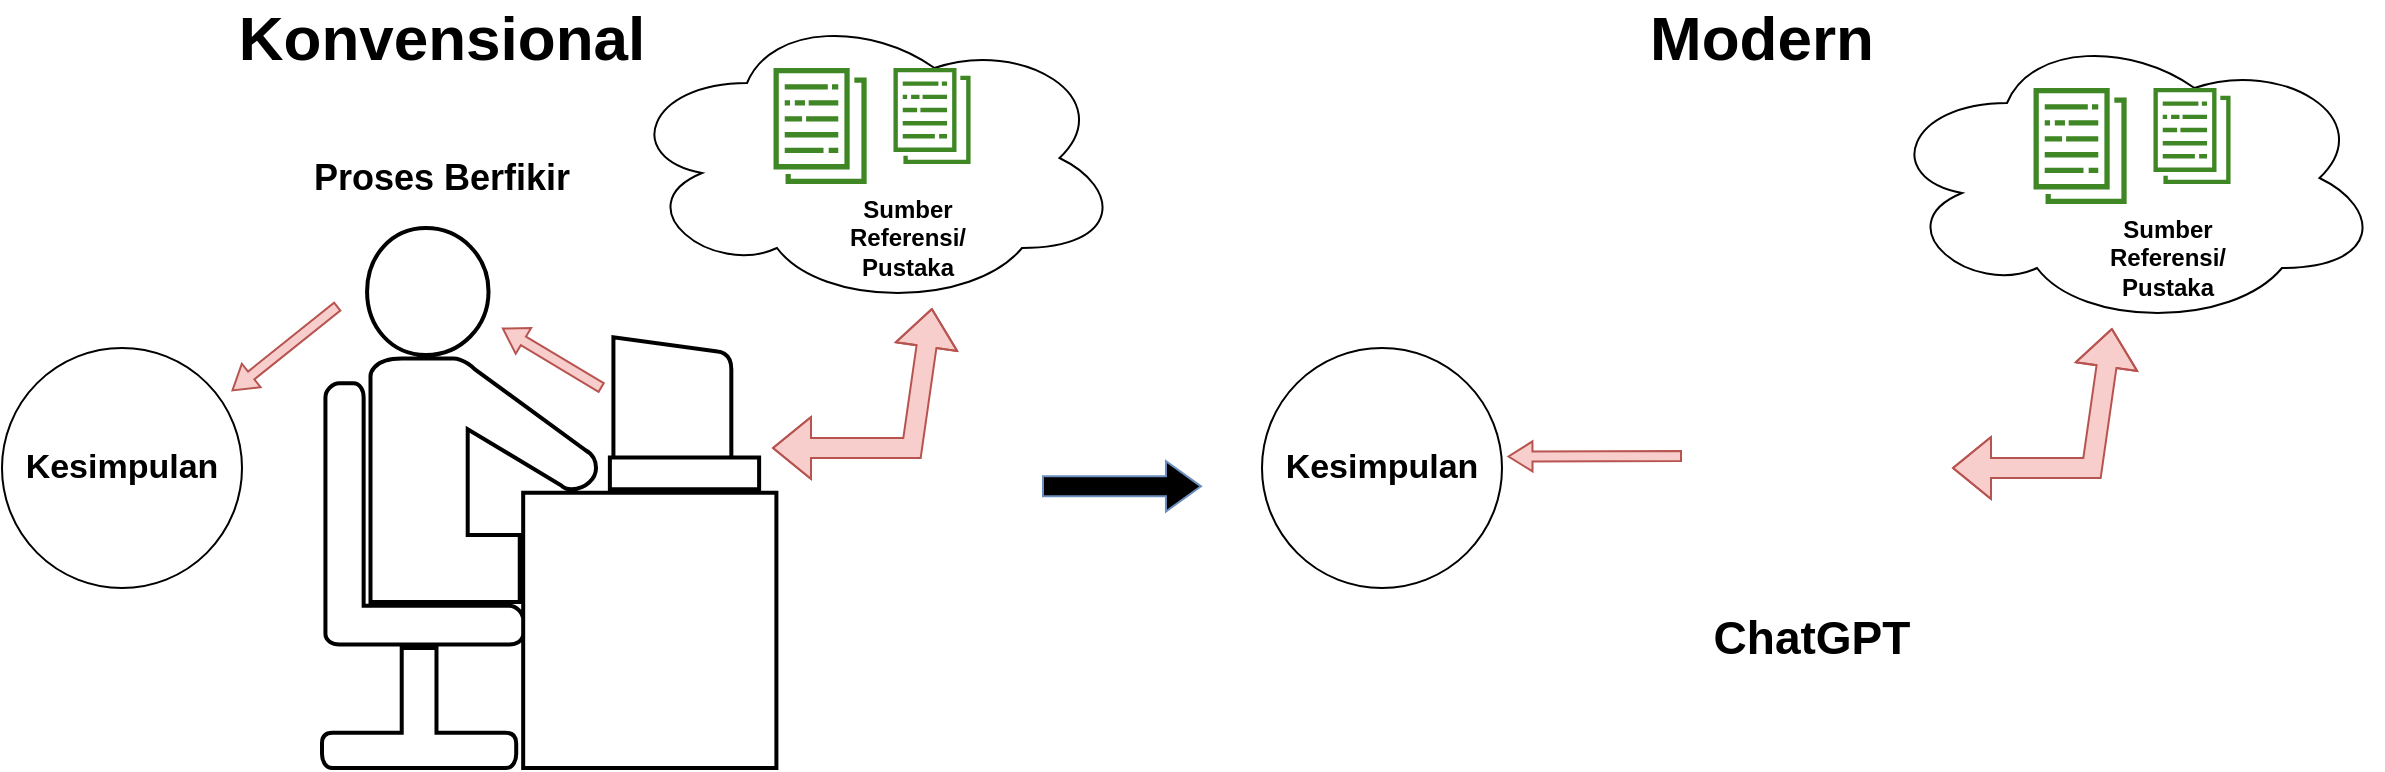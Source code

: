 <mxfile version="21.0.2" type="github">
  <diagram name="Page-1" id="QDCNXK1DCwOD11ptDskI">
    <mxGraphModel dx="1909" dy="1133" grid="1" gridSize="10" guides="1" tooltips="1" connect="1" arrows="1" fold="1" page="1" pageScale="1" pageWidth="850" pageHeight="1100" math="0" shadow="0">
      <root>
        <mxCell id="0" />
        <mxCell id="1" parent="0" />
        <mxCell id="rm7D73icBiYwJ0o7D1fD-1" value="" style="shape=mxgraph.cisco.people.androgenous_person;html=1;pointerEvents=1;dashed=0;strokeWidth=2;verticalLabelPosition=bottom;verticalAlign=top;align=center;outlineConnect=0;" vertex="1" parent="1">
          <mxGeometry x="270" y="230" width="227.2" height="270" as="geometry" />
        </mxCell>
        <mxCell id="rm7D73icBiYwJ0o7D1fD-8" value="&lt;b&gt;&lt;font style=&quot;font-size: 17px;&quot;&gt;Kesimpulan&lt;/font&gt;&lt;/b&gt;" style="shape=ellipse;html=1;dashed=0;whiteSpace=wrap;aspect=fixed;perimeter=ellipsePerimeter;" vertex="1" parent="1">
          <mxGeometry x="110" y="290" width="120" height="120" as="geometry" />
        </mxCell>
        <mxCell id="rm7D73icBiYwJ0o7D1fD-11" value="" style="shape=flexArrow;endArrow=classic;html=1;rounded=0;endWidth=14.118;endSize=5.506;fillColor=#000000;strokeColor=#6c8ebf;" edge="1" parent="1">
          <mxGeometry width="50" height="50" relative="1" as="geometry">
            <mxPoint x="630" y="359.17" as="sourcePoint" />
            <mxPoint x="710" y="359.17" as="targetPoint" />
          </mxGeometry>
        </mxCell>
        <mxCell id="rm7D73icBiYwJ0o7D1fD-15" value="" style="group" vertex="1" connectable="0" parent="1">
          <mxGeometry x="420" y="120" width="250" height="150" as="geometry" />
        </mxCell>
        <mxCell id="rm7D73icBiYwJ0o7D1fD-12" value="" style="ellipse;shape=cloud;whiteSpace=wrap;html=1;" vertex="1" parent="rm7D73icBiYwJ0o7D1fD-15">
          <mxGeometry width="250" height="150" as="geometry" />
        </mxCell>
        <mxCell id="rm7D73icBiYwJ0o7D1fD-6" value="" style="sketch=0;outlineConnect=0;fontColor=#232F3E;gradientColor=none;fillColor=#3F8624;strokeColor=none;dashed=0;verticalLabelPosition=bottom;verticalAlign=top;align=center;html=1;fontSize=12;fontStyle=0;aspect=fixed;pointerEvents=1;shape=mxgraph.aws4.data_set;" vertex="1" parent="rm7D73icBiYwJ0o7D1fD-15">
          <mxGeometry x="75.62" y="30" width="46.85" height="58" as="geometry" />
        </mxCell>
        <mxCell id="rm7D73icBiYwJ0o7D1fD-13" value="" style="sketch=0;outlineConnect=0;fontColor=#232F3E;gradientColor=none;fillColor=#3F8624;strokeColor=none;dashed=0;verticalLabelPosition=bottom;verticalAlign=top;align=center;html=1;fontSize=12;fontStyle=0;aspect=fixed;pointerEvents=1;shape=mxgraph.aws4.data_set;" vertex="1" parent="rm7D73icBiYwJ0o7D1fD-15">
          <mxGeometry x="135.62" y="30" width="38.77" height="48" as="geometry" />
        </mxCell>
        <mxCell id="rm7D73icBiYwJ0o7D1fD-14" value="Sumber Referensi/ Pustaka" style="text;html=1;strokeColor=none;fillColor=none;align=center;verticalAlign=middle;whiteSpace=wrap;rounded=0;fontStyle=1" vertex="1" parent="rm7D73icBiYwJ0o7D1fD-15">
          <mxGeometry x="100" y="100" width="85.61" height="30" as="geometry" />
        </mxCell>
        <mxCell id="rm7D73icBiYwJ0o7D1fD-16" value="" style="shape=flexArrow;endArrow=classic;startArrow=classic;html=1;rounded=0;fillColor=#f8cecc;strokeColor=#b85450;" edge="1" parent="1">
          <mxGeometry width="100" height="100" relative="1" as="geometry">
            <mxPoint x="495" y="340" as="sourcePoint" />
            <mxPoint x="575" y="270" as="targetPoint" />
            <Array as="points">
              <mxPoint x="565" y="340" />
            </Array>
          </mxGeometry>
        </mxCell>
        <mxCell id="rm7D73icBiYwJ0o7D1fD-18" value="" style="shape=flexArrow;endArrow=classic;html=1;rounded=0;width=5;endSize=3.66;endWidth=9;fillColor=#f8cecc;strokeColor=#b85450;" edge="1" parent="1">
          <mxGeometry width="50" height="50" relative="1" as="geometry">
            <mxPoint x="410" y="310" as="sourcePoint" />
            <mxPoint x="360" y="280" as="targetPoint" />
          </mxGeometry>
        </mxCell>
        <mxCell id="rm7D73icBiYwJ0o7D1fD-19" value="Proses Berfikir" style="text;html=1;strokeColor=none;fillColor=none;align=center;verticalAlign=middle;whiteSpace=wrap;rounded=0;fontStyle=1;fontSize=18;" vertex="1" parent="1">
          <mxGeometry x="260" y="190" width="140" height="30" as="geometry" />
        </mxCell>
        <mxCell id="rm7D73icBiYwJ0o7D1fD-20" value="" style="shape=flexArrow;endArrow=classic;html=1;rounded=0;width=5;endSize=3.66;endWidth=9;fillColor=#f8cecc;strokeColor=#b85450;" edge="1" parent="1">
          <mxGeometry width="50" height="50" relative="1" as="geometry">
            <mxPoint x="278" y="269" as="sourcePoint" />
            <mxPoint x="224.852" y="311.518" as="targetPoint" />
          </mxGeometry>
        </mxCell>
        <mxCell id="rm7D73icBiYwJ0o7D1fD-22" value="&lt;b&gt;&lt;font style=&quot;font-size: 17px;&quot;&gt;Kesimpulan&lt;/font&gt;&lt;/b&gt;" style="shape=ellipse;html=1;dashed=0;whiteSpace=wrap;aspect=fixed;perimeter=ellipsePerimeter;" vertex="1" parent="1">
          <mxGeometry x="740" y="290" width="120" height="120" as="geometry" />
        </mxCell>
        <mxCell id="rm7D73icBiYwJ0o7D1fD-24" value="" style="group" vertex="1" connectable="0" parent="1">
          <mxGeometry x="1050" y="130" width="250" height="150" as="geometry" />
        </mxCell>
        <mxCell id="rm7D73icBiYwJ0o7D1fD-25" value="" style="ellipse;shape=cloud;whiteSpace=wrap;html=1;" vertex="1" parent="rm7D73icBiYwJ0o7D1fD-24">
          <mxGeometry width="250" height="150" as="geometry" />
        </mxCell>
        <mxCell id="rm7D73icBiYwJ0o7D1fD-26" value="" style="sketch=0;outlineConnect=0;fontColor=#232F3E;gradientColor=none;fillColor=#3F8624;strokeColor=none;dashed=0;verticalLabelPosition=bottom;verticalAlign=top;align=center;html=1;fontSize=12;fontStyle=0;aspect=fixed;pointerEvents=1;shape=mxgraph.aws4.data_set;" vertex="1" parent="rm7D73icBiYwJ0o7D1fD-24">
          <mxGeometry x="75.62" y="30" width="46.85" height="58" as="geometry" />
        </mxCell>
        <mxCell id="rm7D73icBiYwJ0o7D1fD-27" value="" style="sketch=0;outlineConnect=0;fontColor=#232F3E;gradientColor=none;fillColor=#3F8624;strokeColor=none;dashed=0;verticalLabelPosition=bottom;verticalAlign=top;align=center;html=1;fontSize=12;fontStyle=0;aspect=fixed;pointerEvents=1;shape=mxgraph.aws4.data_set;" vertex="1" parent="rm7D73icBiYwJ0o7D1fD-24">
          <mxGeometry x="135.62" y="30" width="38.77" height="48" as="geometry" />
        </mxCell>
        <mxCell id="rm7D73icBiYwJ0o7D1fD-28" value="Sumber Referensi/ Pustaka" style="text;html=1;strokeColor=none;fillColor=none;align=center;verticalAlign=middle;whiteSpace=wrap;rounded=0;fontStyle=1" vertex="1" parent="rm7D73icBiYwJ0o7D1fD-24">
          <mxGeometry x="100" y="100" width="85.61" height="30" as="geometry" />
        </mxCell>
        <mxCell id="rm7D73icBiYwJ0o7D1fD-29" value="" style="shape=flexArrow;endArrow=classic;startArrow=classic;html=1;rounded=0;fillColor=#f8cecc;strokeColor=#b85450;" edge="1" parent="1">
          <mxGeometry width="100" height="100" relative="1" as="geometry">
            <mxPoint x="1085" y="350" as="sourcePoint" />
            <mxPoint x="1165" y="280" as="targetPoint" />
            <Array as="points">
              <mxPoint x="1155" y="350" />
            </Array>
          </mxGeometry>
        </mxCell>
        <mxCell id="rm7D73icBiYwJ0o7D1fD-32" value="" style="shape=flexArrow;endArrow=classic;html=1;rounded=0;width=5;endSize=3.66;endWidth=9;fillColor=#f8cecc;strokeColor=#b85450;entryX=1.023;entryY=0.452;entryDx=0;entryDy=0;entryPerimeter=0;" edge="1" parent="1" target="rm7D73icBiYwJ0o7D1fD-22">
          <mxGeometry width="50" height="50" relative="1" as="geometry">
            <mxPoint x="950" y="344" as="sourcePoint" />
            <mxPoint x="854.852" y="321.518" as="targetPoint" />
          </mxGeometry>
        </mxCell>
        <mxCell id="rm7D73icBiYwJ0o7D1fD-33" value="" style="shape=image;verticalLabelPosition=bottom;labelBackgroundColor=default;verticalAlign=top;aspect=fixed;imageAspect=0;image=https://uxwing.com/wp-content/themes/uxwing/download/brands-and-social-media/chatgpt-icon.png;" vertex="1" parent="1">
          <mxGeometry x="960" y="290" width="110" height="110" as="geometry" />
        </mxCell>
        <mxCell id="rm7D73icBiYwJ0o7D1fD-34" value="ChatGPT" style="text;html=1;strokeColor=none;fillColor=none;align=center;verticalAlign=middle;whiteSpace=wrap;rounded=0;fontStyle=1;fontSize=23;" vertex="1" parent="1">
          <mxGeometry x="945" y="420" width="140" height="30" as="geometry" />
        </mxCell>
        <mxCell id="rm7D73icBiYwJ0o7D1fD-35" value="&lt;font style=&quot;font-size: 31px;&quot;&gt;Konvensional&lt;/font&gt;" style="text;html=1;strokeColor=none;fillColor=none;align=center;verticalAlign=middle;whiteSpace=wrap;rounded=0;fontStyle=1;fontSize=18;" vertex="1" parent="1">
          <mxGeometry x="260" y="120" width="140" height="30" as="geometry" />
        </mxCell>
        <mxCell id="rm7D73icBiYwJ0o7D1fD-36" value="&lt;font style=&quot;font-size: 31px;&quot;&gt;Modern&lt;br&gt;&lt;/font&gt;" style="text;html=1;strokeColor=none;fillColor=none;align=center;verticalAlign=middle;whiteSpace=wrap;rounded=0;fontStyle=1;fontSize=18;" vertex="1" parent="1">
          <mxGeometry x="920" y="120" width="140" height="30" as="geometry" />
        </mxCell>
      </root>
    </mxGraphModel>
  </diagram>
</mxfile>
